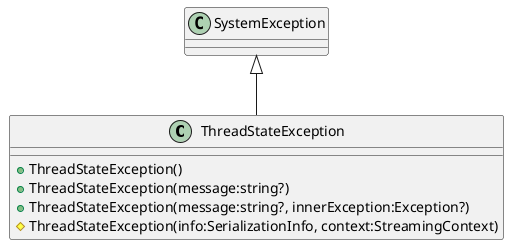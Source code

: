 @startuml
class ThreadStateException {
    + ThreadStateException()
    + ThreadStateException(message:string?)
    + ThreadStateException(message:string?, innerException:Exception?)
    # ThreadStateException(info:SerializationInfo, context:StreamingContext)
}
SystemException <|-- ThreadStateException
@enduml
